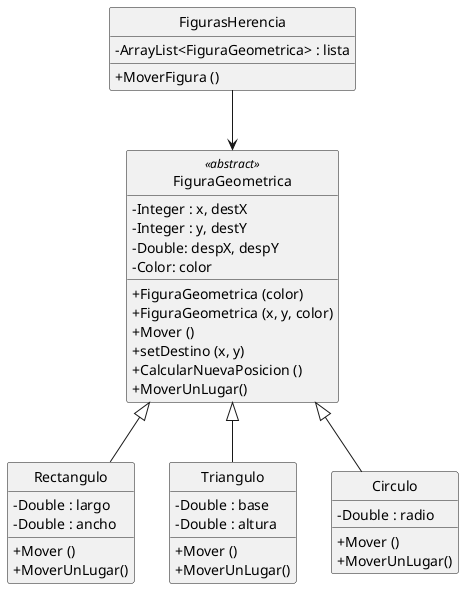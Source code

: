 @startuml

skinparam classAttributeIconSize 0
hide circle

class FigurasHerencia {
    - ArrayList<FiguraGeometrica> : lista
    + MoverFigura ()
}

class FiguraGeometrica <<abstract>> {
    - Integer : x, destX
    - Integer : y, destY
    - Double: despX, despY
    - Color: color
    + FiguraGeometrica (color)
    + FiguraGeometrica (x, y, color)
    + Mover ()
    + setDestino (x, y)
    + CalcularNuevaPosicion ()
    + MoverUnLugar()
}

class Rectangulo {
    - Double : largo
    - Double : ancho
    + Mover ()
    + MoverUnLugar()
}

class Triangulo {
    - Double : base
    - Double : altura
    + Mover ()
    + MoverUnLugar()
}

class Circulo {
    - Double : radio
    + Mover ()
    + MoverUnLugar()
}

FiguraGeometrica <|-- Rectangulo
FiguraGeometrica <|-- Triangulo
FiguraGeometrica <|-- Circulo

FigurasHerencia --> FiguraGeometrica

@enduml
